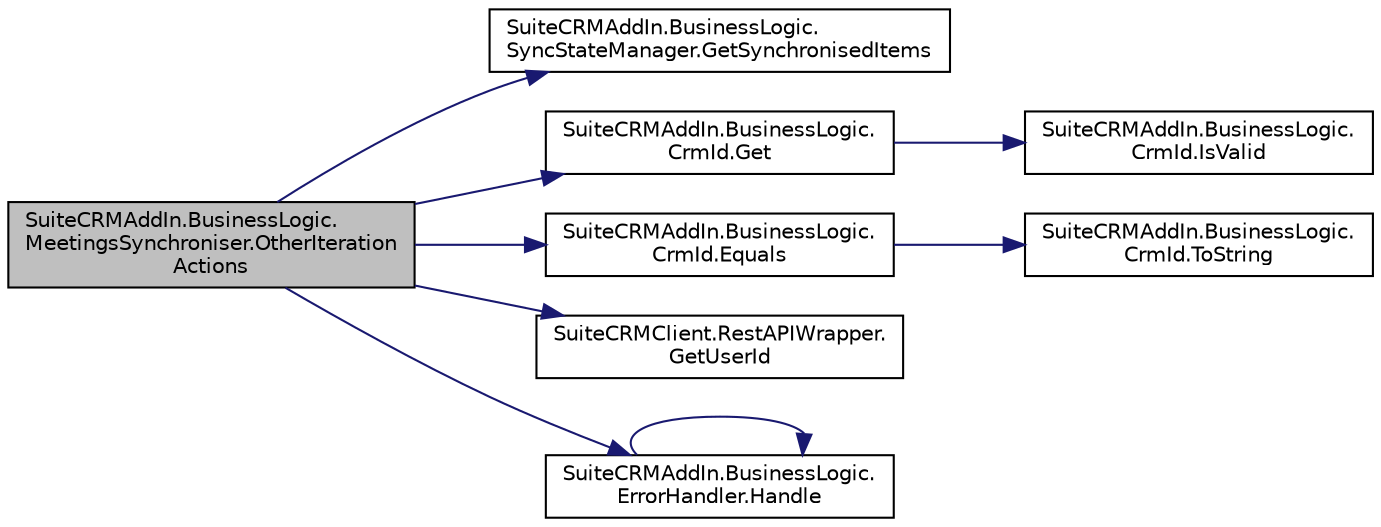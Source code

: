 digraph "SuiteCRMAddIn.BusinessLogic.MeetingsSynchroniser.OtherIterationActions"
{
  edge [fontname="Helvetica",fontsize="10",labelfontname="Helvetica",labelfontsize="10"];
  node [fontname="Helvetica",fontsize="10",shape=record];
  rankdir="LR";
  Node22 [label="SuiteCRMAddIn.BusinessLogic.\lMeetingsSynchroniser.OtherIteration\lActions",height=0.2,width=0.4,color="black", fillcolor="grey75", style="filled", fontcolor="black"];
  Node22 -> Node23 [color="midnightblue",fontsize="10",style="solid",fontname="Helvetica"];
  Node23 [label="SuiteCRMAddIn.BusinessLogic.\lSyncStateManager.GetSynchronisedItems",height=0.2,width=0.4,color="black", fillcolor="white", style="filled",URL="$class_suite_c_r_m_add_in_1_1_business_logic_1_1_sync_state_manager.html#af450f947df4fe310424ad2de1275d6cb",tooltip="Get all the syncstates I am holding. "];
  Node22 -> Node24 [color="midnightblue",fontsize="10",style="solid",fontname="Helvetica"];
  Node24 [label="SuiteCRMAddIn.BusinessLogic.\lCrmId.Get",height=0.2,width=0.4,color="black", fillcolor="white", style="filled",URL="$class_suite_c_r_m_add_in_1_1_business_logic_1_1_crm_id.html#a4c42d534f0f83aa65403c2c8e06dc5d1",tooltip="Get the single CrmId instance for this value. "];
  Node24 -> Node25 [color="midnightblue",fontsize="10",style="solid",fontname="Helvetica"];
  Node25 [label="SuiteCRMAddIn.BusinessLogic.\lCrmId.IsValid",height=0.2,width=0.4,color="black", fillcolor="white", style="filled",URL="$class_suite_c_r_m_add_in_1_1_business_logic_1_1_crm_id.html#a753d936c4867f81d95032490ff89cd48",tooltip="Validates a CRM id. "];
  Node22 -> Node26 [color="midnightblue",fontsize="10",style="solid",fontname="Helvetica"];
  Node26 [label="SuiteCRMAddIn.BusinessLogic.\lCrmId.Equals",height=0.2,width=0.4,color="black", fillcolor="white", style="filled",URL="$class_suite_c_r_m_add_in_1_1_business_logic_1_1_crm_id.html#a7a821c30c1d2fb2b46d39332ad28f928"];
  Node26 -> Node27 [color="midnightblue",fontsize="10",style="solid",fontname="Helvetica"];
  Node27 [label="SuiteCRMAddIn.BusinessLogic.\lCrmId.ToString",height=0.2,width=0.4,color="black", fillcolor="white", style="filled",URL="$class_suite_c_r_m_add_in_1_1_business_logic_1_1_crm_id.html#ae39696f7859e5917afcba56aefeca1d1"];
  Node22 -> Node28 [color="midnightblue",fontsize="10",style="solid",fontname="Helvetica"];
  Node28 [label="SuiteCRMClient.RestAPIWrapper.\lGetUserId",height=0.2,width=0.4,color="black", fillcolor="white", style="filled",URL="$class_suite_c_r_m_client_1_1_rest_a_p_i_wrapper.html#ab65492277e036bce9aff5361e64cb8fc",tooltip="Return the CRM id of the current user. "];
  Node22 -> Node29 [color="midnightblue",fontsize="10",style="solid",fontname="Helvetica"];
  Node29 [label="SuiteCRMAddIn.BusinessLogic.\lErrorHandler.Handle",height=0.2,width=0.4,color="black", fillcolor="white", style="filled",URL="$class_suite_c_r_m_add_in_1_1_business_logic_1_1_error_handler.html#aa5ac5699b0099c7a812a895751df5e07"];
  Node29 -> Node29 [color="midnightblue",fontsize="10",style="solid",fontname="Helvetica"];
}
